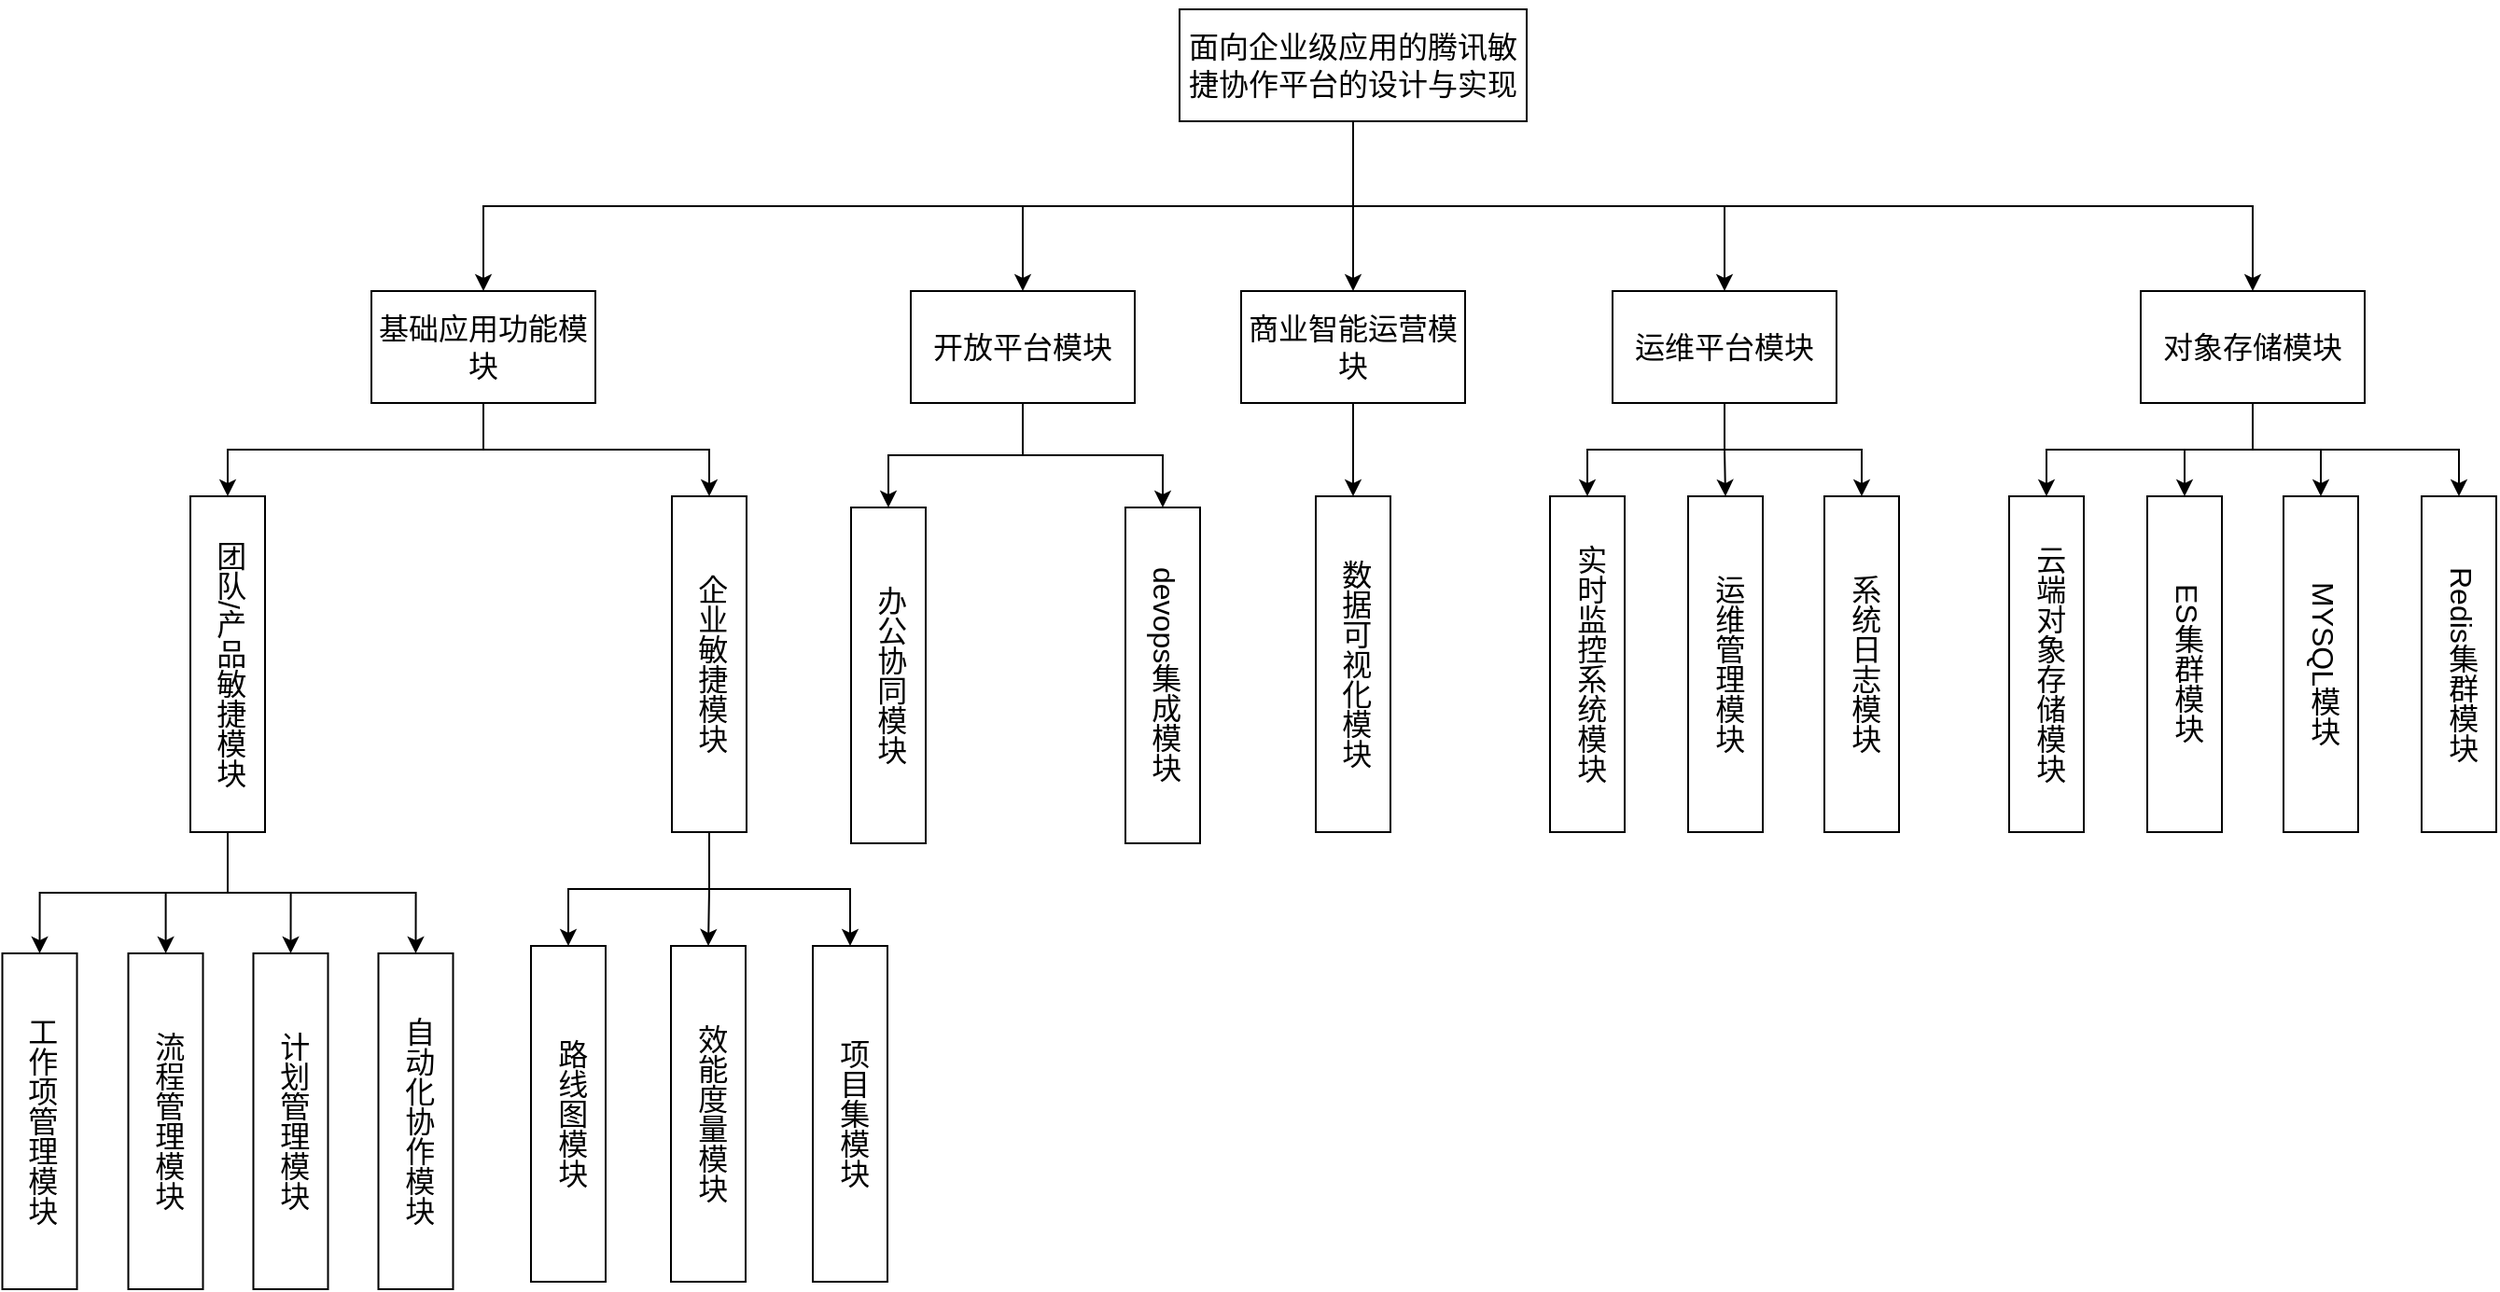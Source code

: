 <mxfile version="26.0.16">
  <diagram name="Page-1" id="64zSRsmpCtbbm_WttbOE">
    <mxGraphModel dx="2141" dy="700" grid="0" gridSize="10" guides="1" tooltips="1" connect="1" arrows="1" fold="1" page="0" pageScale="1" pageWidth="850" pageHeight="1100" math="0" shadow="0">
      <root>
        <mxCell id="0" />
        <mxCell id="1" parent="0" />
        <mxCell id="7xRdXNiMv8axmPZANaU4-1" style="edgeStyle=orthogonalEdgeStyle;rounded=0;orthogonalLoop=1;jettySize=auto;html=1;exitX=0.5;exitY=1;exitDx=0;exitDy=0;fontStyle=0;fontSize=16;" parent="1" source="7xRdXNiMv8axmPZANaU4-6" target="7xRdXNiMv8axmPZANaU4-9" edge="1">
          <mxGeometry relative="1" as="geometry" />
        </mxCell>
        <mxCell id="7xRdXNiMv8axmPZANaU4-2" style="edgeStyle=orthogonalEdgeStyle;rounded=0;orthogonalLoop=1;jettySize=auto;html=1;exitX=0.5;exitY=1;exitDx=0;exitDy=0;entryX=0.5;entryY=0;entryDx=0;entryDy=0;fontStyle=0;fontSize=16;" parent="1" source="7xRdXNiMv8axmPZANaU4-6" target="yiRCPFlLoWV72xK7HXJl-2" edge="1">
          <mxGeometry relative="1" as="geometry">
            <mxPoint x="650" y="580" as="targetPoint" />
          </mxGeometry>
        </mxCell>
        <mxCell id="7xRdXNiMv8axmPZANaU4-3" style="edgeStyle=orthogonalEdgeStyle;rounded=0;orthogonalLoop=1;jettySize=auto;html=1;exitX=0.5;exitY=1;exitDx=0;exitDy=0;entryX=0.5;entryY=0;entryDx=0;entryDy=0;fontStyle=0;fontSize=16;" parent="1" source="7xRdXNiMv8axmPZANaU4-6" target="yiRCPFlLoWV72xK7HXJl-1" edge="1">
          <mxGeometry relative="1" as="geometry">
            <mxPoint x="820" y="580" as="targetPoint" />
          </mxGeometry>
        </mxCell>
        <mxCell id="7xRdXNiMv8axmPZANaU4-4" style="edgeStyle=orthogonalEdgeStyle;rounded=0;orthogonalLoop=1;jettySize=auto;html=1;exitX=0.5;exitY=1;exitDx=0;exitDy=0;fontStyle=0;fontSize=16;" parent="1" source="7xRdXNiMv8axmPZANaU4-6" target="7xRdXNiMv8axmPZANaU4-10" edge="1">
          <mxGeometry relative="1" as="geometry" />
        </mxCell>
        <mxCell id="1QxvLl7_ESq7pfrXzHob-9" style="edgeStyle=orthogonalEdgeStyle;rounded=0;orthogonalLoop=1;jettySize=auto;html=1;exitX=0.5;exitY=1;exitDx=0;exitDy=0;" edge="1" parent="1" source="7xRdXNiMv8axmPZANaU4-6" target="1QxvLl7_ESq7pfrXzHob-1">
          <mxGeometry relative="1" as="geometry" />
        </mxCell>
        <mxCell id="7xRdXNiMv8axmPZANaU4-6" value="&lt;p class=&quot;MsoNormal&quot;&gt;&lt;span style=&quot;font-family: 宋体;&quot;&gt;&lt;font face=&quot;宋体&quot;&gt;&lt;span&gt;面向企业级应用的腾讯敏捷协作平台的设计与实现&lt;/span&gt;&lt;/font&gt;&lt;/span&gt;&lt;/p&gt;" style="rounded=0;whiteSpace=wrap;html=1;fontStyle=0;fontSize=16;" parent="1" vertex="1">
          <mxGeometry x="390" y="429" width="186" height="60" as="geometry" />
        </mxCell>
        <mxCell id="MPn8QvkwX-wL_JmnHgCd-4" style="edgeStyle=orthogonalEdgeStyle;rounded=0;orthogonalLoop=1;jettySize=auto;html=1;exitX=0.5;exitY=1;exitDx=0;exitDy=0;entryX=0.5;entryY=0;entryDx=0;entryDy=0;fontStyle=0;fontSize=16;" parent="1" source="7xRdXNiMv8axmPZANaU4-9" target="yiRCPFlLoWV72xK7HXJl-5" edge="1">
          <mxGeometry relative="1" as="geometry" />
        </mxCell>
        <mxCell id="MPn8QvkwX-wL_JmnHgCd-6" style="edgeStyle=orthogonalEdgeStyle;rounded=0;orthogonalLoop=1;jettySize=auto;html=1;exitX=0.5;exitY=1;exitDx=0;exitDy=0;entryX=0.5;entryY=0;entryDx=0;entryDy=0;fontStyle=0;fontSize=16;" parent="1" source="7xRdXNiMv8axmPZANaU4-9" target="yiRCPFlLoWV72xK7HXJl-7" edge="1">
          <mxGeometry relative="1" as="geometry" />
        </mxCell>
        <mxCell id="7xRdXNiMv8axmPZANaU4-9" value="&lt;p class=&quot;MsoNormal&quot;&gt;&lt;font face=&quot;宋体&quot;&gt;&lt;span&gt;&lt;span&gt;基础应用功能模块&lt;/span&gt;&lt;/span&gt;&lt;/font&gt;&lt;/p&gt;" style="rounded=0;whiteSpace=wrap;html=1;spacing=2;fontStyle=0;fontSize=16;" parent="1" vertex="1">
          <mxGeometry x="-43" y="580" width="120" height="60" as="geometry" />
        </mxCell>
        <mxCell id="1QxvLl7_ESq7pfrXzHob-6" style="edgeStyle=orthogonalEdgeStyle;rounded=0;orthogonalLoop=1;jettySize=auto;html=1;exitX=0.5;exitY=1;exitDx=0;exitDy=0;entryX=0.5;entryY=0;entryDx=0;entryDy=0;" edge="1" parent="1" source="7xRdXNiMv8axmPZANaU4-10" target="1QxvLl7_ESq7pfrXzHob-4">
          <mxGeometry relative="1" as="geometry" />
        </mxCell>
        <mxCell id="1QxvLl7_ESq7pfrXzHob-7" style="edgeStyle=orthogonalEdgeStyle;rounded=0;orthogonalLoop=1;jettySize=auto;html=1;exitX=0.5;exitY=1;exitDx=0;exitDy=0;entryX=0.5;entryY=0;entryDx=0;entryDy=0;" edge="1" parent="1" source="7xRdXNiMv8axmPZANaU4-10" target="1QxvLl7_ESq7pfrXzHob-5">
          <mxGeometry relative="1" as="geometry" />
        </mxCell>
        <mxCell id="7xRdXNiMv8axmPZANaU4-10" value="&lt;p class=&quot;MsoNormal&quot;&gt;&lt;font face=&quot;宋体&quot;&gt;&lt;span&gt;&lt;span&gt;开放平台模块&lt;/span&gt;&lt;/span&gt;&lt;/font&gt;&lt;/p&gt;" style="rounded=0;whiteSpace=wrap;html=1;spacing=2;fontStyle=0;fontSize=16;" parent="1" vertex="1">
          <mxGeometry x="246" y="580" width="120" height="60" as="geometry" />
        </mxCell>
        <mxCell id="MPn8QvkwX-wL_JmnHgCd-15" style="edgeStyle=orthogonalEdgeStyle;rounded=0;orthogonalLoop=1;jettySize=auto;html=1;exitX=0.5;exitY=1;exitDx=0;exitDy=0;entryX=0.5;entryY=0;entryDx=0;entryDy=0;fontStyle=0;fontSize=16;" parent="1" source="yiRCPFlLoWV72xK7HXJl-1" target="yiRCPFlLoWV72xK7HXJl-16" edge="1">
          <mxGeometry relative="1" as="geometry" />
        </mxCell>
        <mxCell id="MPn8QvkwX-wL_JmnHgCd-16" style="edgeStyle=orthogonalEdgeStyle;rounded=0;orthogonalLoop=1;jettySize=auto;html=1;exitX=0.5;exitY=1;exitDx=0;exitDy=0;entryX=0.5;entryY=0;entryDx=0;entryDy=0;fontStyle=0;fontSize=16;" parent="1" source="yiRCPFlLoWV72xK7HXJl-1" target="MPn8QvkwX-wL_JmnHgCd-1" edge="1">
          <mxGeometry relative="1" as="geometry" />
        </mxCell>
        <mxCell id="MPn8QvkwX-wL_JmnHgCd-17" style="edgeStyle=orthogonalEdgeStyle;rounded=0;orthogonalLoop=1;jettySize=auto;html=1;exitX=0.5;exitY=1;exitDx=0;exitDy=0;entryX=0.5;entryY=0;entryDx=0;entryDy=0;fontStyle=0;fontSize=16;" parent="1" source="yiRCPFlLoWV72xK7HXJl-1" target="MPn8QvkwX-wL_JmnHgCd-2" edge="1">
          <mxGeometry relative="1" as="geometry" />
        </mxCell>
        <mxCell id="MPn8QvkwX-wL_JmnHgCd-18" style="edgeStyle=orthogonalEdgeStyle;rounded=0;orthogonalLoop=1;jettySize=auto;html=1;exitX=0.5;exitY=1;exitDx=0;exitDy=0;entryX=0.5;entryY=0;entryDx=0;entryDy=0;fontStyle=0;fontSize=16;" parent="1" source="yiRCPFlLoWV72xK7HXJl-1" target="MPn8QvkwX-wL_JmnHgCd-3" edge="1">
          <mxGeometry relative="1" as="geometry" />
        </mxCell>
        <mxCell id="yiRCPFlLoWV72xK7HXJl-1" value="&lt;p class=&quot;MsoNormal&quot;&gt;&lt;span style=&quot;font-family: 宋体;&quot;&gt;&lt;font face=&quot;宋体&quot;&gt;对象存储模块&lt;/font&gt;&lt;/span&gt;&lt;/p&gt;" style="rounded=0;whiteSpace=wrap;html=1;spacing=2;fontStyle=0;fontSize=16;" parent="1" vertex="1">
          <mxGeometry x="905" y="580" width="120" height="60" as="geometry" />
        </mxCell>
        <mxCell id="MPn8QvkwX-wL_JmnHgCd-19" style="edgeStyle=orthogonalEdgeStyle;rounded=0;orthogonalLoop=1;jettySize=auto;html=1;exitX=0.5;exitY=1;exitDx=0;exitDy=0;fontStyle=0;fontSize=16;" parent="1" source="yiRCPFlLoWV72xK7HXJl-2" target="yiRCPFlLoWV72xK7HXJl-17" edge="1">
          <mxGeometry relative="1" as="geometry" />
        </mxCell>
        <mxCell id="MPn8QvkwX-wL_JmnHgCd-20" style="edgeStyle=orthogonalEdgeStyle;rounded=0;orthogonalLoop=1;jettySize=auto;html=1;exitX=0.5;exitY=1;exitDx=0;exitDy=0;entryX=0.5;entryY=0;entryDx=0;entryDy=0;fontStyle=0;fontSize=16;" parent="1" source="yiRCPFlLoWV72xK7HXJl-2" target="yiRCPFlLoWV72xK7HXJl-18" edge="1">
          <mxGeometry relative="1" as="geometry" />
        </mxCell>
        <mxCell id="MPn8QvkwX-wL_JmnHgCd-21" style="edgeStyle=orthogonalEdgeStyle;rounded=0;orthogonalLoop=1;jettySize=auto;html=1;exitX=0.5;exitY=1;exitDx=0;exitDy=0;entryX=0.5;entryY=0;entryDx=0;entryDy=0;fontStyle=0;fontSize=16;" parent="1" source="yiRCPFlLoWV72xK7HXJl-2" target="yiRCPFlLoWV72xK7HXJl-19" edge="1">
          <mxGeometry relative="1" as="geometry" />
        </mxCell>
        <mxCell id="yiRCPFlLoWV72xK7HXJl-2" value="&lt;p class=&quot;MsoNormal&quot;&gt;&lt;span style=&quot;font-family: 宋体;&quot;&gt;&lt;font face=&quot;宋体&quot;&gt;运维平台模块&lt;/font&gt;&lt;/span&gt;&lt;/p&gt;" style="rounded=0;whiteSpace=wrap;html=1;spacing=2;fontStyle=0;fontSize=16;" parent="1" vertex="1">
          <mxGeometry x="622" y="580" width="120" height="60" as="geometry" />
        </mxCell>
        <mxCell id="MPn8QvkwX-wL_JmnHgCd-7" style="edgeStyle=orthogonalEdgeStyle;rounded=0;orthogonalLoop=1;jettySize=auto;html=1;exitX=0.5;exitY=1;exitDx=0;exitDy=0;entryX=0.5;entryY=0;entryDx=0;entryDy=0;fontStyle=0;fontSize=16;" parent="1" source="yiRCPFlLoWV72xK7HXJl-5" target="yiRCPFlLoWV72xK7HXJl-8" edge="1">
          <mxGeometry relative="1" as="geometry" />
        </mxCell>
        <mxCell id="MPn8QvkwX-wL_JmnHgCd-8" style="edgeStyle=orthogonalEdgeStyle;rounded=0;orthogonalLoop=1;jettySize=auto;html=1;exitX=0.5;exitY=1;exitDx=0;exitDy=0;fontStyle=0;fontSize=16;" parent="1" source="yiRCPFlLoWV72xK7HXJl-5" target="yiRCPFlLoWV72xK7HXJl-9" edge="1">
          <mxGeometry relative="1" as="geometry" />
        </mxCell>
        <mxCell id="MPn8QvkwX-wL_JmnHgCd-9" style="edgeStyle=orthogonalEdgeStyle;rounded=0;orthogonalLoop=1;jettySize=auto;html=1;exitX=0.5;exitY=1;exitDx=0;exitDy=0;entryX=0.5;entryY=0;entryDx=0;entryDy=0;fontStyle=0;fontSize=16;" parent="1" source="yiRCPFlLoWV72xK7HXJl-5" target="yiRCPFlLoWV72xK7HXJl-10" edge="1">
          <mxGeometry relative="1" as="geometry" />
        </mxCell>
        <mxCell id="1QxvLl7_ESq7pfrXzHob-11" style="edgeStyle=orthogonalEdgeStyle;rounded=0;orthogonalLoop=1;jettySize=auto;html=1;exitX=0.5;exitY=1;exitDx=0;exitDy=0;entryX=0.5;entryY=0;entryDx=0;entryDy=0;" edge="1" parent="1" source="yiRCPFlLoWV72xK7HXJl-5" target="1QxvLl7_ESq7pfrXzHob-10">
          <mxGeometry relative="1" as="geometry" />
        </mxCell>
        <mxCell id="yiRCPFlLoWV72xK7HXJl-5" value="团队/产品敏捷模块" style="rounded=0;whiteSpace=wrap;html=1;textDirection=vertical-rl;fontStyle=0;fontSize=16;" parent="1" vertex="1">
          <mxGeometry x="-140" y="690" width="40" height="180" as="geometry" />
        </mxCell>
        <mxCell id="MPn8QvkwX-wL_JmnHgCd-12" style="edgeStyle=orthogonalEdgeStyle;rounded=0;orthogonalLoop=1;jettySize=auto;html=1;exitX=0.5;exitY=1;exitDx=0;exitDy=0;entryX=0.5;entryY=0;entryDx=0;entryDy=0;fontStyle=0;fontSize=16;" parent="1" source="yiRCPFlLoWV72xK7HXJl-7" target="yiRCPFlLoWV72xK7HXJl-11" edge="1">
          <mxGeometry relative="1" as="geometry" />
        </mxCell>
        <mxCell id="MPn8QvkwX-wL_JmnHgCd-13" style="edgeStyle=orthogonalEdgeStyle;rounded=0;orthogonalLoop=1;jettySize=auto;html=1;exitX=0.5;exitY=1;exitDx=0;exitDy=0;entryX=0.5;entryY=0;entryDx=0;entryDy=0;fontStyle=0;fontSize=16;" parent="1" source="yiRCPFlLoWV72xK7HXJl-7" target="yiRCPFlLoWV72xK7HXJl-12" edge="1">
          <mxGeometry relative="1" as="geometry" />
        </mxCell>
        <mxCell id="MPn8QvkwX-wL_JmnHgCd-14" style="edgeStyle=orthogonalEdgeStyle;rounded=0;orthogonalLoop=1;jettySize=auto;html=1;exitX=0.5;exitY=1;exitDx=0;exitDy=0;entryX=0.5;entryY=0;entryDx=0;entryDy=0;fontStyle=0;fontSize=16;" parent="1" source="yiRCPFlLoWV72xK7HXJl-7" target="yiRCPFlLoWV72xK7HXJl-13" edge="1">
          <mxGeometry relative="1" as="geometry" />
        </mxCell>
        <mxCell id="yiRCPFlLoWV72xK7HXJl-7" value="&lt;span&gt;企业敏捷模块&lt;/span&gt;" style="rounded=0;whiteSpace=wrap;html=1;textDirection=vertical-rl;fontStyle=0;fontSize=16;" parent="1" vertex="1">
          <mxGeometry x="118" y="690" width="40" height="180" as="geometry" />
        </mxCell>
        <mxCell id="yiRCPFlLoWV72xK7HXJl-8" value="工作项管理模块" style="rounded=0;whiteSpace=wrap;html=1;textDirection=vertical-rl;fontStyle=0;fontSize=16;" parent="1" vertex="1">
          <mxGeometry x="-240.75" y="935" width="40" height="180" as="geometry" />
        </mxCell>
        <mxCell id="yiRCPFlLoWV72xK7HXJl-9" value="流程管理模块" style="rounded=0;whiteSpace=wrap;html=1;textDirection=vertical-rl;fontStyle=0;fontSize=16;" parent="1" vertex="1">
          <mxGeometry x="-173.25" y="935" width="40" height="180" as="geometry" />
        </mxCell>
        <mxCell id="yiRCPFlLoWV72xK7HXJl-10" value="计划管理模块" style="rounded=0;whiteSpace=wrap;html=1;textDirection=vertical-rl;fontStyle=0;fontSize=16;" parent="1" vertex="1">
          <mxGeometry x="-106.25" y="935" width="40" height="180" as="geometry" />
        </mxCell>
        <mxCell id="yiRCPFlLoWV72xK7HXJl-11" value="路线图模块" style="rounded=0;whiteSpace=wrap;html=1;textDirection=vertical-rl;fontStyle=0;fontSize=16;" parent="1" vertex="1">
          <mxGeometry x="42.5" y="931" width="40" height="180" as="geometry" />
        </mxCell>
        <mxCell id="yiRCPFlLoWV72xK7HXJl-12" value="效能度量模块" style="rounded=0;whiteSpace=wrap;html=1;textDirection=vertical-rl;fontStyle=0;fontSize=16;" parent="1" vertex="1">
          <mxGeometry x="117.5" y="931" width="40" height="180" as="geometry" />
        </mxCell>
        <mxCell id="yiRCPFlLoWV72xK7HXJl-13" value="项目集模块" style="rounded=0;whiteSpace=wrap;html=1;textDirection=vertical-rl;fontStyle=0;fontSize=16;" parent="1" vertex="1">
          <mxGeometry x="193.5" y="931" width="40" height="180" as="geometry" />
        </mxCell>
        <mxCell id="yiRCPFlLoWV72xK7HXJl-16" value="云端对象存储模块" style="rounded=0;whiteSpace=wrap;html=1;textDirection=vertical-rl;fontStyle=0;fontSize=16;flipH=0;" parent="1" vertex="1">
          <mxGeometry x="834.5" y="690" width="40" height="180" as="geometry" />
        </mxCell>
        <mxCell id="yiRCPFlLoWV72xK7HXJl-17" value="实时监控系统模块" style="rounded=0;whiteSpace=wrap;html=1;textDirection=vertical-rl;fontStyle=0;fontSize=16;flipH=0;" parent="1" vertex="1">
          <mxGeometry x="588.5" y="690" width="40" height="180" as="geometry" />
        </mxCell>
        <mxCell id="yiRCPFlLoWV72xK7HXJl-18" value="运维管理模块" style="rounded=0;whiteSpace=wrap;html=1;textDirection=vertical-rl;fontStyle=0;fontSize=16;flipH=0;" parent="1" vertex="1">
          <mxGeometry x="662.5" y="690" width="40" height="180" as="geometry" />
        </mxCell>
        <mxCell id="yiRCPFlLoWV72xK7HXJl-19" value="系统日志模块" style="rounded=0;whiteSpace=wrap;html=1;textDirection=vertical-rl;fontStyle=0;fontSize=16;flipH=0;" parent="1" vertex="1">
          <mxGeometry x="735.5" y="690" width="40" height="180" as="geometry" />
        </mxCell>
        <mxCell id="MPn8QvkwX-wL_JmnHgCd-1" value="ES集群模块" style="rounded=0;whiteSpace=wrap;html=1;textDirection=vertical-rl;fontStyle=0;fontSize=16;flipH=0;" parent="1" vertex="1">
          <mxGeometry x="908.5" y="690" width="40" height="180" as="geometry" />
        </mxCell>
        <mxCell id="MPn8QvkwX-wL_JmnHgCd-2" value="MYSQL模块" style="rounded=0;whiteSpace=wrap;html=1;textDirection=vertical-rl;fontStyle=0;fontSize=16;flipH=0;" parent="1" vertex="1">
          <mxGeometry x="981.5" y="690" width="40" height="180" as="geometry" />
        </mxCell>
        <mxCell id="MPn8QvkwX-wL_JmnHgCd-3" value="Redis集群模块" style="rounded=0;whiteSpace=wrap;html=1;textDirection=vertical-rl;fontStyle=0;fontSize=16;flipH=0;" parent="1" vertex="1">
          <mxGeometry x="1055.5" y="690" width="40" height="180" as="geometry" />
        </mxCell>
        <mxCell id="1QxvLl7_ESq7pfrXzHob-8" style="edgeStyle=orthogonalEdgeStyle;rounded=0;orthogonalLoop=1;jettySize=auto;html=1;exitX=0.5;exitY=1;exitDx=0;exitDy=0;entryX=0.5;entryY=0;entryDx=0;entryDy=0;" edge="1" parent="1" source="1QxvLl7_ESq7pfrXzHob-1" target="1QxvLl7_ESq7pfrXzHob-2">
          <mxGeometry relative="1" as="geometry" />
        </mxCell>
        <mxCell id="1QxvLl7_ESq7pfrXzHob-1" value="&lt;p class=&quot;MsoNormal&quot;&gt;&lt;font face=&quot;宋体&quot;&gt;&lt;span&gt;&lt;span&gt;商业智能运营模块&lt;/span&gt;&lt;/span&gt;&lt;/font&gt;&lt;/p&gt;" style="rounded=0;whiteSpace=wrap;html=1;spacing=2;fontStyle=0;fontSize=16;" vertex="1" parent="1">
          <mxGeometry x="423" y="580" width="120" height="60" as="geometry" />
        </mxCell>
        <mxCell id="1QxvLl7_ESq7pfrXzHob-2" value="数据可视化模块" style="rounded=0;whiteSpace=wrap;html=1;textDirection=vertical-rl;fontStyle=0;fontSize=16;" vertex="1" parent="1">
          <mxGeometry x="463" y="690" width="40" height="180" as="geometry" />
        </mxCell>
        <mxCell id="1QxvLl7_ESq7pfrXzHob-4" value="办公协同模块" style="rounded=0;whiteSpace=wrap;html=1;textDirection=vertical-rl;fontStyle=0;fontSize=16;" vertex="1" parent="1">
          <mxGeometry x="214" y="696" width="40" height="180" as="geometry" />
        </mxCell>
        <mxCell id="1QxvLl7_ESq7pfrXzHob-5" value="devops集成模块" style="rounded=0;whiteSpace=wrap;html=1;textDirection=vertical-rl;fontStyle=0;fontSize=16;" vertex="1" parent="1">
          <mxGeometry x="361" y="696" width="40" height="180" as="geometry" />
        </mxCell>
        <mxCell id="1QxvLl7_ESq7pfrXzHob-10" value="自动化协作模块" style="rounded=0;whiteSpace=wrap;html=1;textDirection=vertical-rl;fontStyle=0;fontSize=16;" vertex="1" parent="1">
          <mxGeometry x="-39.25" y="935" width="40" height="180" as="geometry" />
        </mxCell>
      </root>
    </mxGraphModel>
  </diagram>
</mxfile>
